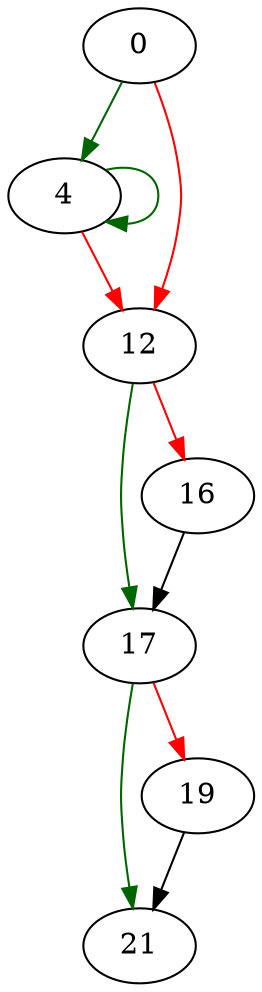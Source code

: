 strict digraph "quotearg_free" {
	// Node definitions.
	0 [entry=true];
	4;
	12;
	17;
	16;
	21;
	19;

	// Edge definitions.
	0 -> 4 [
		color=darkgreen
		cond=true
	];
	0 -> 12 [
		color=red
		cond=false
	];
	4 -> 4 [
		color=darkgreen
		cond=true
	];
	4 -> 12 [
		color=red
		cond=false
	];
	12 -> 17 [
		color=darkgreen
		cond=true
	];
	12 -> 16 [
		color=red
		cond=false
	];
	17 -> 21 [
		color=darkgreen
		cond=true
	];
	17 -> 19 [
		color=red
		cond=false
	];
	16 -> 17;
	19 -> 21;
}